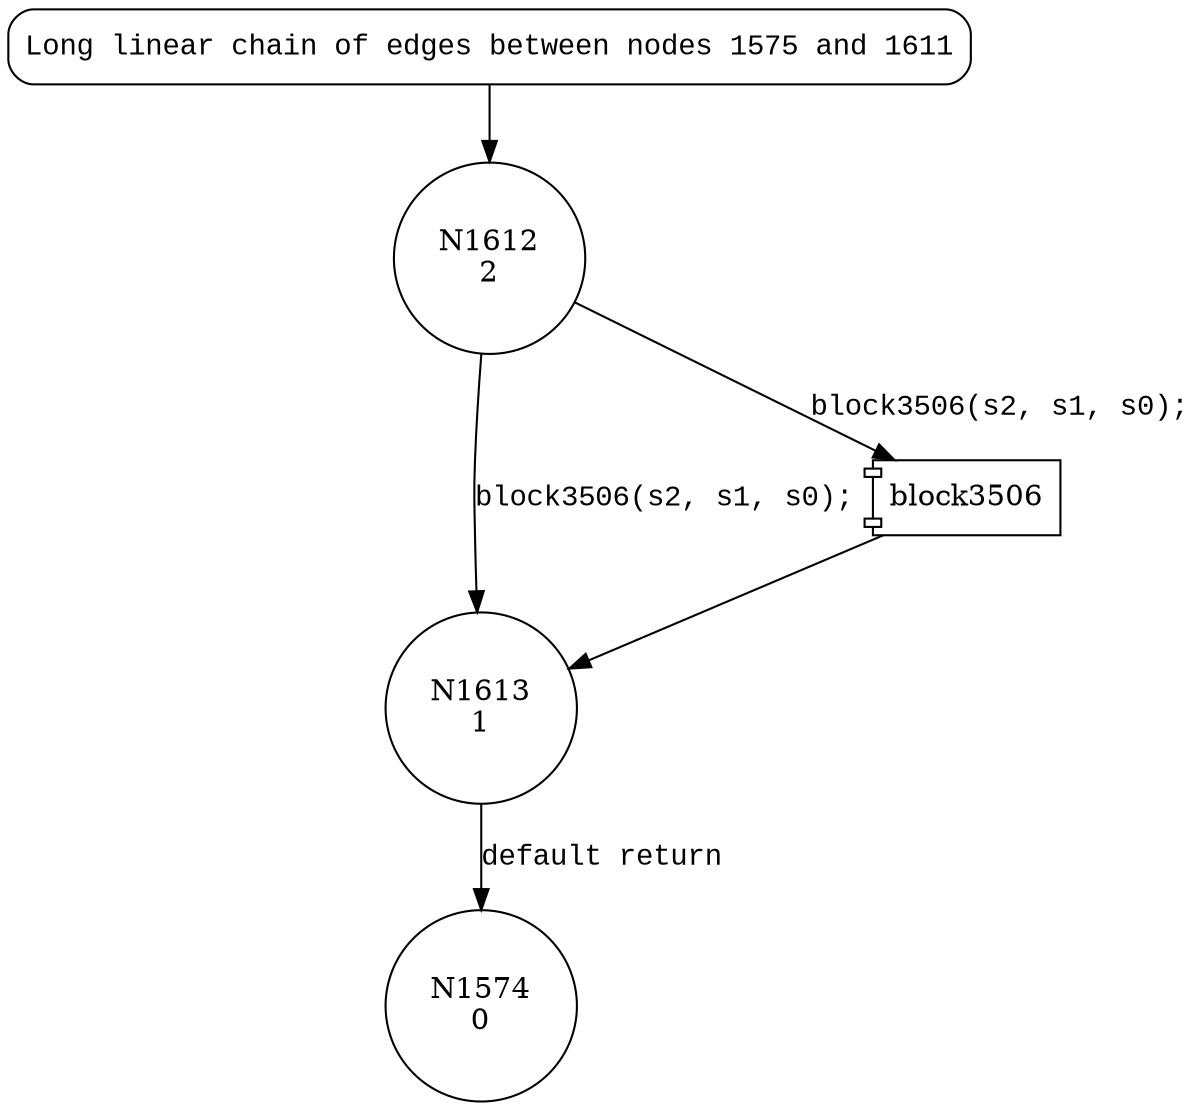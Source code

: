 digraph block1310 {
1612 [shape="circle" label="N1612\n2"]
1613 [shape="circle" label="N1613\n1"]
1574 [shape="circle" label="N1574\n0"]
1575 [style="filled,bold" penwidth="1" fillcolor="white" fontname="Courier New" shape="Mrecord" label="Long linear chain of edges between nodes 1575 and 1611"]
1575 -> 1612[label=""]
100021 [shape="component" label="block3506"]
1612 -> 100021 [label="block3506(s2, s1, s0);" fontname="Courier New"]
100021 -> 1613 [label="" fontname="Courier New"]
1612 -> 1613 [label="block3506(s2, s1, s0);" fontname="Courier New"]
1613 -> 1574 [label="default return" fontname="Courier New"]
}